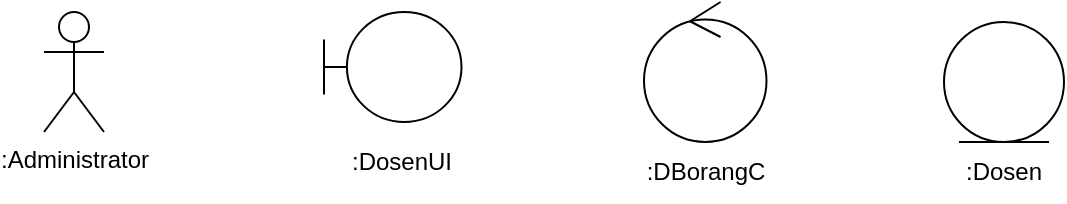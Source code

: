 <mxfile version="22.1.7" type="github">
  <diagram name="Page-1" id="3gLux6pHF2ndwVlAqoPU">
    <mxGraphModel dx="1026" dy="433" grid="1" gridSize="10" guides="1" tooltips="1" connect="1" arrows="1" fold="1" page="1" pageScale="1" pageWidth="850" pageHeight="1100" math="0" shadow="0">
      <root>
        <mxCell id="0" />
        <mxCell id="1" parent="0" />
        <mxCell id="YFpx8r1d91XiXcpqW2FQ-1" value="" style="ellipse;shape=umlControl;whiteSpace=wrap;html=1;" parent="1" vertex="1">
          <mxGeometry x="490" y="200" width="61.25" height="70" as="geometry" />
        </mxCell>
        <mxCell id="YFpx8r1d91XiXcpqW2FQ-2" value="" style="shape=umlBoundary;whiteSpace=wrap;html=1;" parent="1" vertex="1">
          <mxGeometry x="330" y="205" width="68.75" height="55" as="geometry" />
        </mxCell>
        <mxCell id="YFpx8r1d91XiXcpqW2FQ-3" value="" style="ellipse;shape=umlEntity;whiteSpace=wrap;html=1;" parent="1" vertex="1">
          <mxGeometry x="640" y="210" width="60" height="60" as="geometry" />
        </mxCell>
        <mxCell id="YFpx8r1d91XiXcpqW2FQ-4" value=":Administrator" style="shape=umlActor;verticalLabelPosition=bottom;verticalAlign=top;html=1;outlineConnect=0;" parent="1" vertex="1">
          <mxGeometry x="190" y="205" width="30" height="60" as="geometry" />
        </mxCell>
        <mxCell id="cbiAxeQ5BMBAM3VZdBGR-3" value=":DosenUI" style="text;html=1;strokeColor=none;fillColor=none;align=center;verticalAlign=middle;whiteSpace=wrap;rounded=0;" vertex="1" parent="1">
          <mxGeometry x="338.75" y="265" width="60" height="30" as="geometry" />
        </mxCell>
        <mxCell id="cbiAxeQ5BMBAM3VZdBGR-6" value=":DBorangC" style="text;html=1;strokeColor=none;fillColor=none;align=center;verticalAlign=middle;whiteSpace=wrap;rounded=0;" vertex="1" parent="1">
          <mxGeometry x="491.25" y="270" width="60" height="30" as="geometry" />
        </mxCell>
        <mxCell id="cbiAxeQ5BMBAM3VZdBGR-7" value=":Dosen" style="text;html=1;strokeColor=none;fillColor=none;align=center;verticalAlign=middle;whiteSpace=wrap;rounded=0;" vertex="1" parent="1">
          <mxGeometry x="640" y="270" width="60" height="30" as="geometry" />
        </mxCell>
      </root>
    </mxGraphModel>
  </diagram>
</mxfile>
